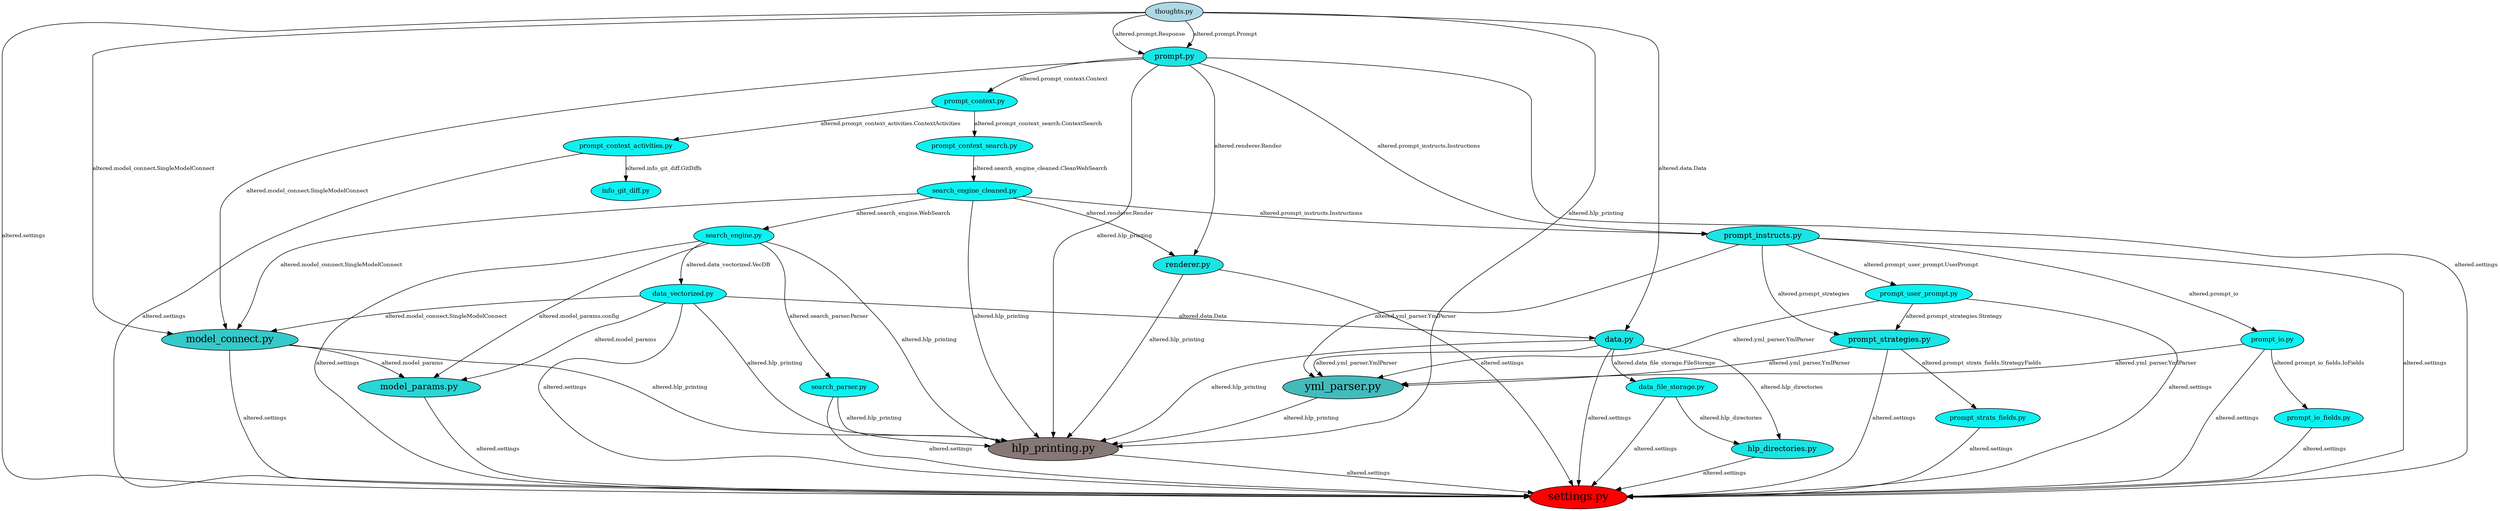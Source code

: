 // Package Dependency Graph
digraph {
	node [fillcolor=white style=filled]
	edge [fontsize=10]
	nodesep=0.8 rankdir=TB ranksep=0.5
	"thoughts.py" -> "hlp_printing.py" [label="altered.hlp_printing"]
	"hlp_printing.py" -> "settings.py" [label="altered.settings"]
	"thoughts.py" -> "settings.py" [label="altered.settings"]
	"thoughts.py" -> "model_connect.py" [label="altered.model_connect.SingleModelConnect"]
	"model_connect.py" -> "model_params.py" [label="altered.model_params"]
	"model_params.py" -> "settings.py" [label="altered.settings"]
	"model_connect.py" -> "hlp_printing.py" [label="altered.hlp_printing"]
	"model_connect.py" -> "settings.py" [label="altered.settings"]
	"thoughts.py" -> "prompt.py" [label="altered.prompt.Prompt"]
	"prompt.py" -> "renderer.py" [label="altered.renderer.Render"]
	"renderer.py" -> "hlp_printing.py" [label="altered.hlp_printing"]
	"renderer.py" -> "settings.py" [label="altered.settings"]
	"prompt.py" -> "prompt_context.py" [label="altered.prompt_context.Context"]
	"prompt_context.py" -> "prompt_context_search.py" [label="altered.prompt_context_search.ContextSearch"]
	"prompt_context_search.py" -> "search_engine_cleaned.py" [label="altered.search_engine_cleaned.CleanWebSearch"]
	"search_engine_cleaned.py" -> "hlp_printing.py" [label="altered.hlp_printing"]
	"search_engine_cleaned.py" -> "search_engine.py" [label="altered.search_engine.WebSearch"]
	"search_engine.py" -> "data_vectorized.py" [label="altered.data_vectorized.VecDB"]
	"data_vectorized.py" -> "data.py" [label="altered.data.Data"]
	"data.py" -> "yml_parser.py" [label="altered.yml_parser.YmlParser"]
	"yml_parser.py" -> "hlp_printing.py" [label="altered.hlp_printing"]
	"data.py" -> "settings.py" [label="altered.settings"]
	"data.py" -> "hlp_directories.py" [label="altered.hlp_directories"]
	"hlp_directories.py" -> "settings.py" [label="altered.settings"]
	"data.py" -> "hlp_printing.py" [label="altered.hlp_printing"]
	"data.py" -> "data_file_storage.py" [label="altered.data_file_storage.FileStorage"]
	"data_file_storage.py" -> "settings.py" [label="altered.settings"]
	"data_file_storage.py" -> "hlp_directories.py" [label="altered.hlp_directories"]
	"data_vectorized.py" -> "model_connect.py" [label="altered.model_connect.SingleModelConnect"]
	"data_vectorized.py" -> "hlp_printing.py" [label="altered.hlp_printing"]
	"data_vectorized.py" -> "settings.py" [label="altered.settings"]
	"data_vectorized.py" -> "model_params.py" [label="altered.model_params"]
	"search_engine.py" -> "model_params.py" [label="altered.model_params.config"]
	"search_engine.py" -> "settings.py" [label="altered.settings"]
	"search_engine.py" -> "hlp_printing.py" [label="altered.hlp_printing"]
	"search_engine.py" -> "search_parser.py" [label="altered.search_parser.Parser"]
	"search_parser.py" -> "settings.py" [label="altered.settings"]
	"search_parser.py" -> "hlp_printing.py" [label="altered.hlp_printing"]
	"search_engine_cleaned.py" -> "model_connect.py" [label="altered.model_connect.SingleModelConnect"]
	"search_engine_cleaned.py" -> "renderer.py" [label="altered.renderer.Render"]
	"search_engine_cleaned.py" -> "prompt_instructs.py" [label="altered.prompt_instructs.Instructions"]
	"prompt_instructs.py" -> "settings.py" [label="altered.settings"]
	"prompt_instructs.py" -> "prompt_strategies.py" [label="altered.prompt_strategies"]
	"prompt_strategies.py" -> "settings.py" [label="altered.settings"]
	"prompt_strategies.py" -> "yml_parser.py" [label="altered.yml_parser.YmlParser"]
	"prompt_strategies.py" -> "prompt_strats_fields.py" [label="altered.prompt_strats_fields.StrategyFields"]
	"prompt_strats_fields.py" -> "settings.py" [label="altered.settings"]
	"prompt_instructs.py" -> "prompt_io.py" [label="altered.prompt_io"]
	"prompt_io.py" -> "settings.py" [label="altered.settings"]
	"prompt_io.py" -> "yml_parser.py" [label="altered.yml_parser.YmlParser"]
	"prompt_io.py" -> "prompt_io_fields.py" [label="altered.prompt_io_fields.IoFields"]
	"prompt_io_fields.py" -> "settings.py" [label="altered.settings"]
	"prompt_instructs.py" -> "prompt_user_prompt.py" [label="altered.prompt_user_prompt.UserPrompt"]
	"prompt_user_prompt.py" -> "settings.py" [label="altered.settings"]
	"prompt_user_prompt.py" -> "prompt_strategies.py" [label="altered.prompt_strategies.Strategy"]
	"prompt_user_prompt.py" -> "yml_parser.py" [label="altered.yml_parser.YmlParser"]
	"prompt_instructs.py" -> "yml_parser.py" [label="altered.yml_parser.YmlParser"]
	"prompt_context.py" -> "prompt_context_activities.py" [label="altered.prompt_context_activities.ContextActivities"]
	"prompt_context_activities.py" -> "settings.py" [label="altered.settings"]
	"prompt_context_activities.py" -> "info_git_diff.py" [label="altered.info_git_diff.GitDiffs"]
	"prompt.py" -> "prompt_instructs.py" [label="altered.prompt_instructs.Instructions"]
	"prompt.py" -> "model_connect.py" [label="altered.model_connect.SingleModelConnect"]
	"prompt.py" -> "hlp_printing.py" [label="altered.hlp_printing"]
	"prompt.py" -> "settings.py" [label="altered.settings"]
	"thoughts.py" -> "prompt.py" [label="altered.prompt.Response"]
	"thoughts.py" -> "data.py" [label="altered.data.Data"]
	"thoughts.py" [fillcolor="#00ffff" fontsize=12 style=filled]
	"thoughts.py" [fillcolor=lightblue fontsize=12]
	"hlp_printing.py" [fillcolor="#877878" fontsize=20 style=filled]
	"hlp_printing.py" [fillcolor="#877878" fontsize=20]
	"settings.py" [fillcolor="#ff0000" fontsize=20 style=filled]
	"settings.py" [fillcolor="#ff0000" fontsize=20]
	"model_connect.py" [fillcolor="#36c9c9" fontsize=18 style=filled]
	"model_connect.py" [fillcolor="#36c9c9" fontsize=18]
	"model_params.py" [fillcolor="#29d6d6" fontsize=16 style=filled]
	"model_params.py" [fillcolor="#29d6d6" fontsize=16]
	"prompt.py" [fillcolor="#1be4e4" fontsize=14 style=filled]
	"prompt.py" [fillcolor="#1be4e4" fontsize=14]
	"renderer.py" [fillcolor="#1be4e4" fontsize=14 style=filled]
	"renderer.py" [fillcolor="#1be4e4" fontsize=14]
	"prompt_context.py" [fillcolor="#0ef1f1" fontsize=12 style=filled]
	"prompt_context.py" [fillcolor="#0ef1f1" fontsize=12]
	"prompt_context_search.py" [fillcolor="#0ef1f1" fontsize=12 style=filled]
	"prompt_context_search.py" [fillcolor="#0ef1f1" fontsize=12]
	"search_engine_cleaned.py" [fillcolor="#0ef1f1" fontsize=12 style=filled]
	"search_engine_cleaned.py" [fillcolor="#0ef1f1" fontsize=12]
	"search_engine.py" [fillcolor="#0ef1f1" fontsize=12 style=filled]
	"search_engine.py" [fillcolor="#0ef1f1" fontsize=12]
	"data_vectorized.py" [fillcolor="#0ef1f1" fontsize=12 style=filled]
	"data_vectorized.py" [fillcolor="#0ef1f1" fontsize=12]
	"data.py" [fillcolor="#1be4e4" fontsize=14 style=filled]
	"data.py" [fillcolor="#1be4e4" fontsize=14]
	"yml_parser.py" [fillcolor="#44bbbb" fontsize=20 style=filled]
	"yml_parser.py" [fillcolor="#44bbbb" fontsize=20]
	"hlp_directories.py" [fillcolor="#1be4e4" fontsize=14 style=filled]
	"hlp_directories.py" [fillcolor="#1be4e4" fontsize=14]
	"data_file_storage.py" [fillcolor="#0ef1f1" fontsize=12 style=filled]
	"data_file_storage.py" [fillcolor="#0ef1f1" fontsize=12]
	"search_parser.py" [fillcolor="#0ef1f1" fontsize=12 style=filled]
	"search_parser.py" [fillcolor="#0ef1f1" fontsize=12]
	"prompt_instructs.py" [fillcolor="#1be4e4" fontsize=14 style=filled]
	"prompt_instructs.py" [fillcolor="#1be4e4" fontsize=14]
	"prompt_strategies.py" [fillcolor="#1be4e4" fontsize=14 style=filled]
	"prompt_strategies.py" [fillcolor="#1be4e4" fontsize=14]
	"prompt_strats_fields.py" [fillcolor="#0ef1f1" fontsize=12 style=filled]
	"prompt_strats_fields.py" [fillcolor="#0ef1f1" fontsize=12]
	"prompt_io.py" [fillcolor="#0ef1f1" fontsize=12 style=filled]
	"prompt_io.py" [fillcolor="#0ef1f1" fontsize=12]
	"prompt_io_fields.py" [fillcolor="#0ef1f1" fontsize=12 style=filled]
	"prompt_io_fields.py" [fillcolor="#0ef1f1" fontsize=12]
	"prompt_user_prompt.py" [fillcolor="#0ef1f1" fontsize=12 style=filled]
	"prompt_user_prompt.py" [fillcolor="#0ef1f1" fontsize=12]
	"prompt_context_activities.py" [fillcolor="#0ef1f1" fontsize=12 style=filled]
	"prompt_context_activities.py" [fillcolor="#0ef1f1" fontsize=12]
	"info_git_diff.py" [fillcolor="#0ef1f1" fontsize=12 style=filled]
	"info_git_diff.py" [fillcolor="#0ef1f1" fontsize=12]
}
